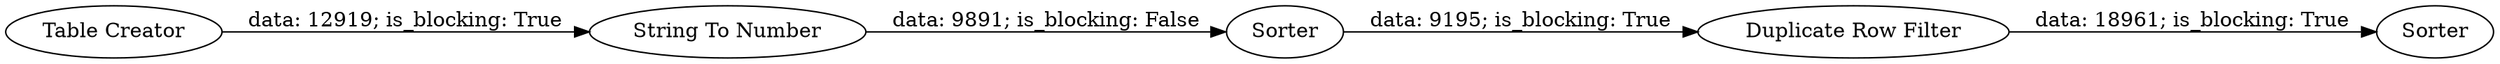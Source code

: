 digraph {
	"3825421051100702517_20" [label=Sorter]
	"3825421051100702517_23" [label="String To Number"]
	"3825421051100702517_21" [label="Duplicate Row Filter"]
	"3825421051100702517_22" [label=Sorter]
	"3825421051100702517_1" [label="Table Creator"]
	"3825421051100702517_20" -> "3825421051100702517_21" [label="data: 9195; is_blocking: True"]
	"3825421051100702517_1" -> "3825421051100702517_23" [label="data: 12919; is_blocking: True"]
	"3825421051100702517_21" -> "3825421051100702517_22" [label="data: 18961; is_blocking: True"]
	"3825421051100702517_23" -> "3825421051100702517_20" [label="data: 9891; is_blocking: False"]
	rankdir=LR
}
